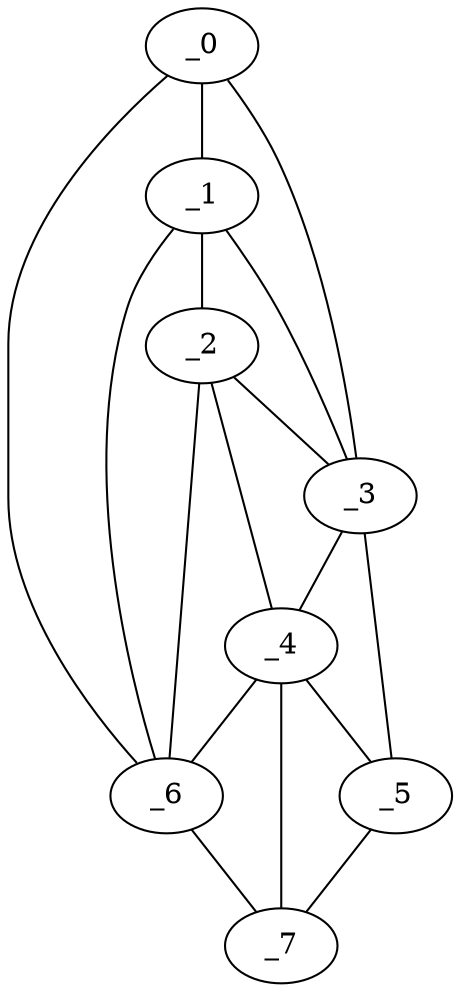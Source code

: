 graph "obj36__210.gxl" {
	_0	 [x=27,
		y=69];
	_1	 [x=32,
		y=69];
	_0 -- _1	 [valence=1];
	_3	 [x=60,
		y=25];
	_0 -- _3	 [valence=1];
	_6	 [x=115,
		y=97];
	_0 -- _6	 [valence=1];
	_2	 [x=36,
		y=69];
	_1 -- _2	 [valence=2];
	_1 -- _3	 [valence=2];
	_1 -- _6	 [valence=1];
	_2 -- _3	 [valence=2];
	_4	 [x=65,
		y=27];
	_2 -- _4	 [valence=2];
	_2 -- _6	 [valence=2];
	_3 -- _4	 [valence=2];
	_5	 [x=66,
		y=21];
	_3 -- _5	 [valence=1];
	_4 -- _5	 [valence=2];
	_4 -- _6	 [valence=1];
	_7	 [x=123,
		y=96];
	_4 -- _7	 [valence=2];
	_5 -- _7	 [valence=1];
	_6 -- _7	 [valence=1];
}
